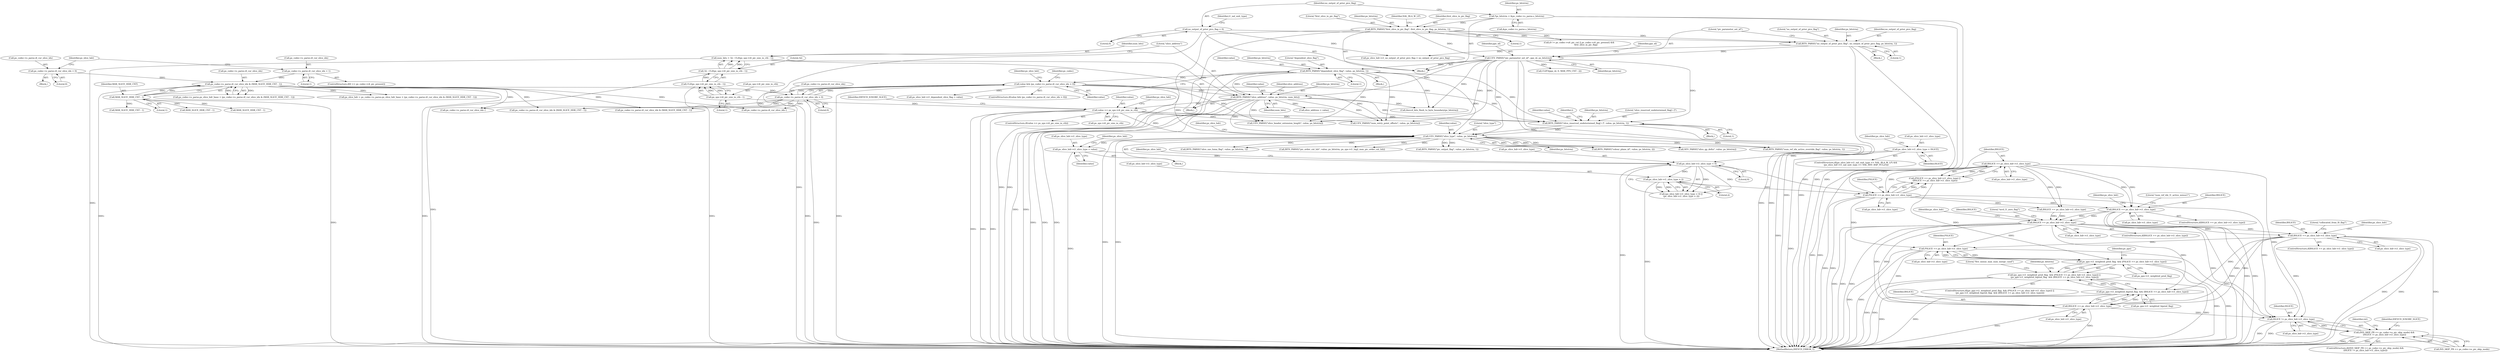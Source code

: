 digraph "0_Android_913d9e8d93d6b81bb8eac3fc2c1426651f5b259d@pointer" {
"1001197" [label="(Call,BSLICE == ps_slice_hdr->i1_slice_type)"];
"1001164" [label="(Call,BSLICE == ps_slice_hdr->i1_slice_type)"];
"1001159" [label="(Call,PSLICE == ps_slice_hdr->i1_slice_type)"];
"1000621" [label="(Call,ps_slice_hdr->i1_slice_type < 0)"];
"1000597" [label="(Call,ps_slice_hdr->i1_slice_type = value)"];
"1000593" [label="(Call,UEV_PARSE(\"slice_type\", value, ps_bitstrm))"];
"1000588" [label="(Call,BITS_PARSE(\"slice_reserved_undetermined_flag[ i ]\", value, ps_bitstrm, 1))"];
"1000538" [label="(Call,value >= ps_sps->i4_pic_size_in_ctb)"];
"1000529" [label="(Call,BITS_PARSE(\"slice_address\", value, ps_bitstrm, num_bits))"];
"1000429" [label="(Call,value && (ps_codec->s_parse.i4_cur_slice_idx > 0))"];
"1000423" [label="(Call,BITS_PARSE(\"dependent_slice_flag\", value, ps_bitstrm, 1))"];
"1000210" [label="(Call,UEV_PARSE(\"pic_parameter_set_id\", pps_id, ps_bitstrm))"];
"1000191" [label="(Call,BITS_PARSE(\"first_slice_in_pic_flag\", first_slice_in_pic_flag, ps_bitstrm, 1))"];
"1000148" [label="(Call,*ps_bitstrm = &ps_codec->s_parse.s_bitstrm)"];
"1000205" [label="(Call,BITS_PARSE(\"no_output_of_prior_pics_flag\", no_output_of_prior_pics_flag, ps_bitstrm, 1))"];
"1000160" [label="(Call,no_output_of_prior_pics_flag = 0)"];
"1000431" [label="(Call,ps_codec->s_parse.i4_cur_slice_idx > 0)"];
"1000406" [label="(Call,ps_codec->s_parse.i4_cur_slice_idx & (MAX_SLICE_HDR_CNT - 1))"];
"1000376" [label="(Call,ps_codec->s_parse.i4_cur_slice_idx = 0)"];
"1000391" [label="(Call,ps_codec->s_parse.i4_cur_slice_idx = 1)"];
"1000412" [label="(Call,MAX_SLICE_HDR_CNT - 1)"];
"1000519" [label="(Call,num_bits = 32 - CLZ(ps_sps->i4_pic_size_in_ctb - 1))"];
"1000521" [label="(Call,32 - CLZ(ps_sps->i4_pic_size_in_ctb - 1))"];
"1000523" [label="(Call,CLZ(ps_sps->i4_pic_size_in_ctb - 1))"];
"1000524" [label="(Call,ps_sps->i4_pic_size_in_ctb - 1)"];
"1000614" [label="(Call,ps_slice_hdr->i1_slice_type = ISLICE)"];
"1000626" [label="(Call,ps_slice_hdr->i1_slice_type > 2)"];
"1001297" [label="(Call,BSLICE == ps_slice_hdr->i1_slice_type)"];
"1001349" [label="(Call,BSLICE == ps_slice_hdr->i1_slice_type)"];
"1001414" [label="(Call,PSLICE == ps_slice_hdr->i1_slice_type)"];
"1001410" [label="(Call,ps_pps->i1_weighted_pred_flag  && (PSLICE == ps_slice_hdr->i1_slice_type))"];
"1001409" [label="(Call,(ps_pps->i1_weighted_pred_flag  && (PSLICE == ps_slice_hdr->i1_slice_type)) ||\n (ps_pps->i1_weighted_bipred_flag  && (BSLICE == ps_slice_hdr->i1_slice_type)))"];
"1001423" [label="(Call,BSLICE == ps_slice_hdr->i1_slice_type)"];
"1001419" [label="(Call,ps_pps->i1_weighted_bipred_flag  && (BSLICE == ps_slice_hdr->i1_slice_type))"];
"1002610" [label="(Call,ISLICE != ps_slice_hdr->i1_slice_type)"];
"1002604" [label="(Call,(IVD_SKIP_PB == ps_codec->e_pic_skip_mode) &&\n (ISLICE != ps_slice_hdr->i1_slice_type))"];
"1000519" [label="(Call,num_bits = 32 - CLZ(ps_sps->i4_pic_size_in_ctb - 1))"];
"1001408" [label="(ControlStructure,if((ps_pps->i1_weighted_pred_flag  && (PSLICE == ps_slice_hdr->i1_slice_type)) ||\n (ps_pps->i1_weighted_bipred_flag  && (BSLICE == ps_slice_hdr->i1_slice_type))))"];
"1000382" [label="(Literal,0)"];
"1001159" [label="(Call,PSLICE == ps_slice_hdr->i1_slice_type)"];
"1001416" [label="(Call,ps_slice_hdr->i1_slice_type)"];
"1002620" [label="(MethodReturn,IHEVCD_ERROR_T)"];
"1000391" [label="(Call,ps_codec->s_parse.i4_cur_slice_idx = 1)"];
"1001455" [label="(Call,SEV_PARSE(\"slice_qp_delta\", value, ps_bitstrm))"];
"1002605" [label="(Call,IVD_SKIP_PB == ps_codec->e_pic_skip_mode)"];
"1001158" [label="(Call,(PSLICE == ps_slice_hdr->i1_slice_type) ||\n (BSLICE == ps_slice_hdr->i1_slice_type))"];
"1000199" [label="(Identifier,NAL_BLA_W_LP)"];
"1000533" [label="(Identifier,num_bits)"];
"1000375" [label="(Block,)"];
"1000595" [label="(Identifier,value)"];
"1000590" [label="(Identifier,value)"];
"1000622" [label="(Call,ps_slice_hdr->i1_slice_type)"];
"1000207" [label="(Identifier,no_output_of_prior_pics_flag)"];
"1001421" [label="(Identifier,ps_pps)"];
"1000628" [label="(Identifier,ps_slice_hdr)"];
"1000191" [label="(Call,BITS_PARSE(\"first_slice_in_pic_flag\", first_slice_in_pic_flag, ps_bitstrm, 1))"];
"1000528" [label="(Literal,1)"];
"1000376" [label="(Call,ps_codec->s_parse.i4_cur_slice_idx = 0)"];
"1000555" [label="(Block,)"];
"1002604" [label="(Call,(IVD_SKIP_PB == ps_codec->e_pic_skip_mode) &&\n (ISLICE != ps_slice_hdr->i1_slice_type))"];
"1001410" [label="(Call,ps_pps->i1_weighted_pred_flag  && (PSLICE == ps_slice_hdr->i1_slice_type))"];
"1001170" [label="(Call,BITS_PARSE(\"num_ref_idx_active_override_flag\", value, ps_bitstrm, 1))"];
"1000377" [label="(Call,ps_codec->s_parse.i4_cur_slice_idx)"];
"1001164" [label="(Call,BSLICE == ps_slice_hdr->i1_slice_type)"];
"1001772" [label="(Call,ps_codec->s_parse.i4_cur_slice_idx--)"];
"1000161" [label="(Identifier,no_output_of_prior_pics_flag)"];
"1000532" [label="(Identifier,ps_bitstrm)"];
"1000586" [label="(Identifier,i)"];
"1001204" [label="(Literal,\"num_ref_idx_l1_active_minus1\")"];
"1000594" [label="(Literal,\"slice_type\")"];
"1002603" [label="(ControlStructure,if((IVD_SKIP_PB == ps_codec->e_pic_skip_mode) &&\n (ISLICE != ps_slice_hdr->i1_slice_type)))"];
"1001107" [label="(Call,BITS_PARSE(\"slice_sao_luma_flag\", value, ps_bitstrm, 1))"];
"1000601" [label="(Identifier,value)"];
"1001415" [label="(Identifier,PSLICE)"];
"1000162" [label="(Literal,0)"];
"1000517" [label="(Block,)"];
"1001423" [label="(Call,BSLICE == ps_slice_hdr->i1_slice_type)"];
"1000614" [label="(Call,ps_slice_hdr->i1_slice_type = ISLICE)"];
"1000615" [label="(Call,ps_slice_hdr->i1_slice_type)"];
"1000285" [label="(Call,(0 != ps_codec->u4_pic_cnt || ps_codec->i4_pic_present) &&\n                    first_slice_in_pic_flag)"];
"1000206" [label="(Literal,\"no_output_of_prior_pics_flag\")"];
"1000591" [label="(Identifier,ps_bitstrm)"];
"1000625" [label="(Literal,0)"];
"1002527" [label="(Call,MAX_SLICE_HDR_CNT - 1)"];
"1000683" [label="(Call,BITS_PARSE(\"pic_order_cnt_lsb\", value, ps_bitstrm, ps_sps->i1_log2_max_pic_order_cnt_lsb))"];
"1000437" [label="(Literal,0)"];
"1000530" [label="(Literal,\"slice_address\")"];
"1000502" [label="(Call,ps_slice_hdr->i1_no_output_of_prior_pics_flag = no_output_of_prior_pics_flag)"];
"1000620" [label="(Call,(ps_slice_hdr->i1_slice_type < 0) ||\n (ps_slice_hdr->i1_slice_type > 2))"];
"1000204" [label="(Block,)"];
"1001425" [label="(Call,ps_slice_hdr->i1_slice_type)"];
"1001165" [label="(Identifier,BSLICE)"];
"1000461" [label="(Call,ps_slice_hdr->i1_dependent_slice_flag = value)"];
"1000587" [label="(Block,)"];
"1000630" [label="(Literal,2)"];
"1002612" [label="(Call,ps_slice_hdr->i1_slice_type)"];
"1000212" [label="(Identifier,pps_id)"];
"1000205" [label="(Call,BITS_PARSE(\"no_output_of_prior_pics_flag\", no_output_of_prior_pics_flag, ps_bitstrm, 1))"];
"1000597" [label="(Call,ps_slice_hdr->i1_slice_type = value)"];
"1000413" [label="(Identifier,MAX_SLICE_HDR_CNT)"];
"1001296" [label="(ControlStructure,if(BSLICE == ps_slice_hdr->i1_slice_type))"];
"1001199" [label="(Call,ps_slice_hdr->i1_slice_type)"];
"1000422" [label="(Block,)"];
"1000428" [label="(ControlStructure,if(value && (ps_codec->s_parse.i4_cur_slice_idx > 0)))"];
"1000432" [label="(Call,ps_codec->s_parse.i4_cur_slice_idx)"];
"1000531" [label="(Identifier,value)"];
"1000623" [label="(Identifier,ps_slice_hdr)"];
"1001351" [label="(Call,ps_slice_hdr->i1_slice_type)"];
"1000150" [label="(Call,&ps_codec->s_parse.s_bitstrm)"];
"1000216" [label="(Call,CLIP3(pps_id, 0, MAX_PPS_CNT - 2))"];
"1001430" [label="(Identifier,ps_bitstrm)"];
"1000165" [label="(Identifier,i1_nal_unit_type)"];
"1002521" [label="(Call,ps_codec->s_parse.i4_cur_slice_idx & (MAX_SLICE_HDR_CNT - 1))"];
"1000618" [label="(Identifier,ISLICE)"];
"1001424" [label="(Identifier,BSLICE)"];
"1000535" [label="(Identifier,slice_address)"];
"1001348" [label="(ControlStructure,if(BSLICE == ps_slice_hdr->i1_slice_type))"];
"1001411" [label="(Call,ps_pps->i1_weighted_pred_flag)"];
"1000209" [label="(Literal,1)"];
"1000593" [label="(Call,UEV_PARSE(\"slice_type\", value, ps_bitstrm))"];
"1001315" [label="(Identifier,ps_slice_hdr)"];
"1002017" [label="(Call,ihevcd_bits_flush_to_byte_boundary(ps_bitstrm))"];
"1000160" [label="(Call,no_output_of_prior_pics_flag = 0)"];
"1000589" [label="(Literal,\"slice_reserved_undetermined_flag[ i ]\")"];
"1001166" [label="(Call,ps_slice_hdr->i1_slice_type)"];
"1000430" [label="(Identifier,value)"];
"1000521" [label="(Call,32 - CLZ(ps_sps->i4_pic_size_in_ctb - 1))"];
"1000132" [label="(Block,)"];
"1001196" [label="(ControlStructure,if(BSLICE == ps_slice_hdr->i1_slice_type))"];
"1001297" [label="(Call,BSLICE == ps_slice_hdr->i1_slice_type)"];
"1001299" [label="(Call,ps_slice_hdr->i1_slice_type)"];
"1000385" [label="(ControlStructure,if(0 == ps_codec->i4_pic_present))"];
"1000529" [label="(Call,BITS_PARSE(\"slice_address\", value, ps_bitstrm, num_bits))"];
"1002610" [label="(Call,ISLICE != ps_slice_hdr->i1_slice_type)"];
"1000463" [label="(Identifier,ps_slice_hdr)"];
"1000392" [label="(Call,ps_codec->s_parse.i4_cur_slice_idx)"];
"1000537" [label="(ControlStructure,if(value >= ps_sps->i4_pic_size_in_ctb))"];
"1000425" [label="(Identifier,value)"];
"1001419" [label="(Call,ps_pps->i1_weighted_bipred_flag  && (BSLICE == ps_slice_hdr->i1_slice_type))"];
"1000599" [label="(Identifier,ps_slice_hdr)"];
"1000426" [label="(Identifier,ps_bitstrm)"];
"1000588" [label="(Call,BITS_PARSE(\"slice_reserved_undetermined_flag[ i ]\", value, ps_bitstrm, 1))"];
"1001350" [label="(Identifier,BSLICE)"];
"1000193" [label="(Identifier,first_slice_in_pic_flag)"];
"1000431" [label="(Call,ps_codec->s_parse.i4_cur_slice_idx > 0)"];
"1000520" [label="(Identifier,num_bits)"];
"1000407" [label="(Call,ps_codec->s_parse.i4_cur_slice_idx)"];
"1000208" [label="(Identifier,ps_bitstrm)"];
"1000211" [label="(Literal,\"pic_parameter_set_id\")"];
"1000406" [label="(Call,ps_codec->s_parse.i4_cur_slice_idx & (MAX_SLICE_HDR_CNT - 1))"];
"1000627" [label="(Call,ps_slice_hdr->i1_slice_type)"];
"1000626" [label="(Call,ps_slice_hdr->i1_slice_type > 2)"];
"1000400" [label="(Call,ps_codec->s_parse.ps_slice_hdr_base + (ps_codec->s_parse.i4_cur_slice_idx & (MAX_SLICE_HDR_CNT - 1)))"];
"1000192" [label="(Literal,\"first_slice_in_pic_flag\")"];
"1000195" [label="(Literal,1)"];
"1000210" [label="(Call,UEV_PARSE(\"pic_parameter_set_id\", pps_id, ps_bitstrm))"];
"1001160" [label="(Identifier,PSLICE)"];
"1000660" [label="(Call,BITS_PARSE(\"colour_plane_id\", value, ps_bitstrm, 2))"];
"1002611" [label="(Identifier,ISLICE)"];
"1001198" [label="(Identifier,BSLICE)"];
"1001224" [label="(Call,BSLICE == ps_slice_hdr->i1_slice_type)"];
"1000423" [label="(Call,BITS_PARSE(\"dependent_slice_flag\", value, ps_bitstrm, 1))"];
"1000397" [label="(Literal,1)"];
"1000429" [label="(Call,value && (ps_codec->s_parse.i4_cur_slice_idx > 0))"];
"1001809" [label="(Call,MAX_SLICE_HDR_CNT - 1)"];
"1000399" [label="(Identifier,ps_slice_hdr)"];
"1001991" [label="(Call,UEV_PARSE(\"slice_header_extension_length\", value, ps_bitstrm))"];
"1001161" [label="(Call,ps_slice_hdr->i1_slice_type)"];
"1001356" [label="(Literal,\"collocated_from_l0_flag\")"];
"1001420" [label="(Call,ps_pps->i1_weighted_bipred_flag)"];
"1002619" [label="(Identifier,ret)"];
"1001369" [label="(Identifier,ps_slice_hdr)"];
"1001414" [label="(Call,PSLICE == ps_slice_hdr->i1_slice_type)"];
"1001239" [label="(Identifier,ps_slice_hdr)"];
"1000638" [label="(Call,BITS_PARSE(\"pic_output_flag\", value, ps_bitstrm, 1))"];
"1000539" [label="(Identifier,value)"];
"1001409" [label="(Call,(ps_pps->i1_weighted_pred_flag  && (PSLICE == ps_slice_hdr->i1_slice_type)) ||\n (ps_pps->i1_weighted_bipred_flag  && (BSLICE == ps_slice_hdr->i1_slice_type)))"];
"1001197" [label="(Call,BSLICE == ps_slice_hdr->i1_slice_type)"];
"1000602" [label="(ControlStructure,if((ps_slice_hdr->i1_nal_unit_type >= NAL_BLA_W_LP) &&\n (ps_slice_hdr->i1_nal_unit_type <= NAL_RSV_RAP_VCL23)))"];
"1000447" [label="(Call,MAX_SLICE_HDR_CNT - 1)"];
"1000525" [label="(Call,ps_sps->i4_pic_size_in_ctb)"];
"1000194" [label="(Identifier,ps_bitstrm)"];
"1001435" [label="(Literal,\"five_minus_max_num_merge_cand\")"];
"1000213" [label="(Identifier,ps_bitstrm)"];
"1000440" [label="(Identifier,ps_codec)"];
"1000534" [label="(Call,slice_address = value)"];
"1001298" [label="(Identifier,BSLICE)"];
"1001304" [label="(Literal,\"mvd_l1_zero_flag\")"];
"1000424" [label="(Literal,\"dependent_slice_flag\")"];
"1000427" [label="(Literal,1)"];
"1000553" [label="(Identifier,ps_slice_hdr)"];
"1000398" [label="(Call,ps_slice_hdr = ps_codec->s_parse.ps_slice_hdr_base + (ps_codec->s_parse.i4_cur_slice_idx & (MAX_SLICE_HDR_CNT - 1)))"];
"1000522" [label="(Literal,32)"];
"1000441" [label="(Call,ps_codec->s_parse.i4_cur_slice_idx & (MAX_SLICE_HDR_CNT - 1))"];
"1000621" [label="(Call,ps_slice_hdr->i1_slice_type < 0)"];
"1000540" [label="(Call,ps_sps->i4_pic_size_in_ctb)"];
"1000149" [label="(Identifier,ps_bitstrm)"];
"1000524" [label="(Call,ps_sps->i4_pic_size_in_ctb - 1)"];
"1001884" [label="(Call,UEV_PARSE(\"num_entry_point_offsets\", value, ps_bitstrm))"];
"1000598" [label="(Call,ps_slice_hdr->i1_slice_type)"];
"1000544" [label="(Identifier,IHEVCD_IGNORE_SLICE)"];
"1000606" [label="(Identifier,ps_slice_hdr)"];
"1000592" [label="(Literal,1)"];
"1000596" [label="(Identifier,ps_bitstrm)"];
"1001349" [label="(Call,BSLICE == ps_slice_hdr->i1_slice_type)"];
"1000538" [label="(Call,value >= ps_sps->i4_pic_size_in_ctb)"];
"1000414" [label="(Literal,1)"];
"1000148" [label="(Call,*ps_bitstrm = &ps_codec->s_parse.s_bitstrm)"];
"1000523" [label="(Call,CLZ(ps_sps->i4_pic_size_in_ctb - 1))"];
"1001713" [label="(Call,ps_codec->s_parse.i4_cur_slice_idx--)"];
"1000412" [label="(Call,MAX_SLICE_HDR_CNT - 1)"];
"1002617" [label="(Identifier,IHEVCD_IGNORE_SLICE)"];
"1000215" [label="(Identifier,pps_id)"];
"1001197" -> "1001196"  [label="AST: "];
"1001197" -> "1001199"  [label="CFG: "];
"1001198" -> "1001197"  [label="AST: "];
"1001199" -> "1001197"  [label="AST: "];
"1001204" -> "1001197"  [label="CFG: "];
"1001239" -> "1001197"  [label="CFG: "];
"1001197" -> "1002620"  [label="DDG: "];
"1001197" -> "1002620"  [label="DDG: "];
"1001197" -> "1002620"  [label="DDG: "];
"1001164" -> "1001197"  [label="DDG: "];
"1001164" -> "1001197"  [label="DDG: "];
"1001159" -> "1001197"  [label="DDG: "];
"1001197" -> "1001297"  [label="DDG: "];
"1001197" -> "1001297"  [label="DDG: "];
"1001164" -> "1001158"  [label="AST: "];
"1001164" -> "1001166"  [label="CFG: "];
"1001165" -> "1001164"  [label="AST: "];
"1001166" -> "1001164"  [label="AST: "];
"1001158" -> "1001164"  [label="CFG: "];
"1001164" -> "1002620"  [label="DDG: "];
"1001164" -> "1002620"  [label="DDG: "];
"1001164" -> "1001158"  [label="DDG: "];
"1001164" -> "1001158"  [label="DDG: "];
"1001159" -> "1001164"  [label="DDG: "];
"1001164" -> "1001224"  [label="DDG: "];
"1001164" -> "1001224"  [label="DDG: "];
"1001164" -> "1002610"  [label="DDG: "];
"1001159" -> "1001158"  [label="AST: "];
"1001159" -> "1001161"  [label="CFG: "];
"1001160" -> "1001159"  [label="AST: "];
"1001161" -> "1001159"  [label="AST: "];
"1001165" -> "1001159"  [label="CFG: "];
"1001158" -> "1001159"  [label="CFG: "];
"1001159" -> "1002620"  [label="DDG: "];
"1001159" -> "1002620"  [label="DDG: "];
"1001159" -> "1001158"  [label="DDG: "];
"1001159" -> "1001158"  [label="DDG: "];
"1000621" -> "1001159"  [label="DDG: "];
"1000626" -> "1001159"  [label="DDG: "];
"1001159" -> "1001224"  [label="DDG: "];
"1001159" -> "1001414"  [label="DDG: "];
"1001159" -> "1002610"  [label="DDG: "];
"1000621" -> "1000620"  [label="AST: "];
"1000621" -> "1000625"  [label="CFG: "];
"1000622" -> "1000621"  [label="AST: "];
"1000625" -> "1000621"  [label="AST: "];
"1000628" -> "1000621"  [label="CFG: "];
"1000620" -> "1000621"  [label="CFG: "];
"1000621" -> "1002620"  [label="DDG: "];
"1000621" -> "1000620"  [label="DDG: "];
"1000621" -> "1000620"  [label="DDG: "];
"1000597" -> "1000621"  [label="DDG: "];
"1000614" -> "1000621"  [label="DDG: "];
"1000621" -> "1000626"  [label="DDG: "];
"1000597" -> "1000555"  [label="AST: "];
"1000597" -> "1000601"  [label="CFG: "];
"1000598" -> "1000597"  [label="AST: "];
"1000601" -> "1000597"  [label="AST: "];
"1000606" -> "1000597"  [label="CFG: "];
"1000597" -> "1002620"  [label="DDG: "];
"1000593" -> "1000597"  [label="DDG: "];
"1000593" -> "1000555"  [label="AST: "];
"1000593" -> "1000596"  [label="CFG: "];
"1000594" -> "1000593"  [label="AST: "];
"1000595" -> "1000593"  [label="AST: "];
"1000596" -> "1000593"  [label="AST: "];
"1000599" -> "1000593"  [label="CFG: "];
"1000593" -> "1002620"  [label="DDG: "];
"1000593" -> "1002620"  [label="DDG: "];
"1000588" -> "1000593"  [label="DDG: "];
"1000588" -> "1000593"  [label="DDG: "];
"1000538" -> "1000593"  [label="DDG: "];
"1000429" -> "1000593"  [label="DDG: "];
"1000423" -> "1000593"  [label="DDG: "];
"1000210" -> "1000593"  [label="DDG: "];
"1000529" -> "1000593"  [label="DDG: "];
"1000593" -> "1000638"  [label="DDG: "];
"1000593" -> "1000638"  [label="DDG: "];
"1000593" -> "1000660"  [label="DDG: "];
"1000593" -> "1000660"  [label="DDG: "];
"1000593" -> "1000683"  [label="DDG: "];
"1000593" -> "1000683"  [label="DDG: "];
"1000593" -> "1001107"  [label="DDG: "];
"1000593" -> "1001107"  [label="DDG: "];
"1000593" -> "1001170"  [label="DDG: "];
"1000593" -> "1001170"  [label="DDG: "];
"1000593" -> "1001455"  [label="DDG: "];
"1000593" -> "1001455"  [label="DDG: "];
"1000588" -> "1000587"  [label="AST: "];
"1000588" -> "1000592"  [label="CFG: "];
"1000589" -> "1000588"  [label="AST: "];
"1000590" -> "1000588"  [label="AST: "];
"1000591" -> "1000588"  [label="AST: "];
"1000592" -> "1000588"  [label="AST: "];
"1000586" -> "1000588"  [label="CFG: "];
"1000588" -> "1002620"  [label="DDG: "];
"1000538" -> "1000588"  [label="DDG: "];
"1000429" -> "1000588"  [label="DDG: "];
"1000423" -> "1000588"  [label="DDG: "];
"1000210" -> "1000588"  [label="DDG: "];
"1000529" -> "1000588"  [label="DDG: "];
"1000538" -> "1000537"  [label="AST: "];
"1000538" -> "1000540"  [label="CFG: "];
"1000539" -> "1000538"  [label="AST: "];
"1000540" -> "1000538"  [label="AST: "];
"1000544" -> "1000538"  [label="CFG: "];
"1000553" -> "1000538"  [label="CFG: "];
"1000538" -> "1002620"  [label="DDG: "];
"1000538" -> "1002620"  [label="DDG: "];
"1000538" -> "1002620"  [label="DDG: "];
"1000529" -> "1000538"  [label="DDG: "];
"1000524" -> "1000538"  [label="DDG: "];
"1000538" -> "1001884"  [label="DDG: "];
"1000538" -> "1001991"  [label="DDG: "];
"1000529" -> "1000517"  [label="AST: "];
"1000529" -> "1000533"  [label="CFG: "];
"1000530" -> "1000529"  [label="AST: "];
"1000531" -> "1000529"  [label="AST: "];
"1000532" -> "1000529"  [label="AST: "];
"1000533" -> "1000529"  [label="AST: "];
"1000535" -> "1000529"  [label="CFG: "];
"1000529" -> "1002620"  [label="DDG: "];
"1000529" -> "1002620"  [label="DDG: "];
"1000529" -> "1002620"  [label="DDG: "];
"1000429" -> "1000529"  [label="DDG: "];
"1000423" -> "1000529"  [label="DDG: "];
"1000210" -> "1000529"  [label="DDG: "];
"1000519" -> "1000529"  [label="DDG: "];
"1000529" -> "1000534"  [label="DDG: "];
"1000529" -> "1001884"  [label="DDG: "];
"1000529" -> "1001991"  [label="DDG: "];
"1000529" -> "1002017"  [label="DDG: "];
"1000429" -> "1000428"  [label="AST: "];
"1000429" -> "1000430"  [label="CFG: "];
"1000429" -> "1000431"  [label="CFG: "];
"1000430" -> "1000429"  [label="AST: "];
"1000431" -> "1000429"  [label="AST: "];
"1000440" -> "1000429"  [label="CFG: "];
"1000463" -> "1000429"  [label="CFG: "];
"1000429" -> "1002620"  [label="DDG: "];
"1000429" -> "1002620"  [label="DDG: "];
"1000423" -> "1000429"  [label="DDG: "];
"1000431" -> "1000429"  [label="DDG: "];
"1000431" -> "1000429"  [label="DDG: "];
"1000429" -> "1000461"  [label="DDG: "];
"1000429" -> "1001884"  [label="DDG: "];
"1000429" -> "1001991"  [label="DDG: "];
"1000423" -> "1000422"  [label="AST: "];
"1000423" -> "1000427"  [label="CFG: "];
"1000424" -> "1000423"  [label="AST: "];
"1000425" -> "1000423"  [label="AST: "];
"1000426" -> "1000423"  [label="AST: "];
"1000427" -> "1000423"  [label="AST: "];
"1000430" -> "1000423"  [label="CFG: "];
"1000423" -> "1002620"  [label="DDG: "];
"1000423" -> "1002620"  [label="DDG: "];
"1000210" -> "1000423"  [label="DDG: "];
"1000423" -> "1001884"  [label="DDG: "];
"1000423" -> "1001991"  [label="DDG: "];
"1000423" -> "1002017"  [label="DDG: "];
"1000210" -> "1000132"  [label="AST: "];
"1000210" -> "1000213"  [label="CFG: "];
"1000211" -> "1000210"  [label="AST: "];
"1000212" -> "1000210"  [label="AST: "];
"1000213" -> "1000210"  [label="AST: "];
"1000215" -> "1000210"  [label="CFG: "];
"1000210" -> "1002620"  [label="DDG: "];
"1000210" -> "1002620"  [label="DDG: "];
"1000191" -> "1000210"  [label="DDG: "];
"1000205" -> "1000210"  [label="DDG: "];
"1000210" -> "1000216"  [label="DDG: "];
"1000210" -> "1001884"  [label="DDG: "];
"1000210" -> "1001991"  [label="DDG: "];
"1000210" -> "1002017"  [label="DDG: "];
"1000191" -> "1000132"  [label="AST: "];
"1000191" -> "1000195"  [label="CFG: "];
"1000192" -> "1000191"  [label="AST: "];
"1000193" -> "1000191"  [label="AST: "];
"1000194" -> "1000191"  [label="AST: "];
"1000195" -> "1000191"  [label="AST: "];
"1000199" -> "1000191"  [label="CFG: "];
"1000191" -> "1002620"  [label="DDG: "];
"1000191" -> "1002620"  [label="DDG: "];
"1000148" -> "1000191"  [label="DDG: "];
"1000191" -> "1000205"  [label="DDG: "];
"1000191" -> "1000285"  [label="DDG: "];
"1000148" -> "1000132"  [label="AST: "];
"1000148" -> "1000150"  [label="CFG: "];
"1000149" -> "1000148"  [label="AST: "];
"1000150" -> "1000148"  [label="AST: "];
"1000161" -> "1000148"  [label="CFG: "];
"1000148" -> "1002620"  [label="DDG: "];
"1000148" -> "1002620"  [label="DDG: "];
"1000205" -> "1000204"  [label="AST: "];
"1000205" -> "1000209"  [label="CFG: "];
"1000206" -> "1000205"  [label="AST: "];
"1000207" -> "1000205"  [label="AST: "];
"1000208" -> "1000205"  [label="AST: "];
"1000209" -> "1000205"  [label="AST: "];
"1000211" -> "1000205"  [label="CFG: "];
"1000205" -> "1002620"  [label="DDG: "];
"1000205" -> "1002620"  [label="DDG: "];
"1000160" -> "1000205"  [label="DDG: "];
"1000205" -> "1000502"  [label="DDG: "];
"1000160" -> "1000132"  [label="AST: "];
"1000160" -> "1000162"  [label="CFG: "];
"1000161" -> "1000160"  [label="AST: "];
"1000162" -> "1000160"  [label="AST: "];
"1000165" -> "1000160"  [label="CFG: "];
"1000160" -> "1002620"  [label="DDG: "];
"1000160" -> "1000502"  [label="DDG: "];
"1000431" -> "1000437"  [label="CFG: "];
"1000432" -> "1000431"  [label="AST: "];
"1000437" -> "1000431"  [label="AST: "];
"1000431" -> "1002620"  [label="DDG: "];
"1000406" -> "1000431"  [label="DDG: "];
"1000431" -> "1000441"  [label="DDG: "];
"1000431" -> "1001713"  [label="DDG: "];
"1000431" -> "1001772"  [label="DDG: "];
"1000431" -> "1002521"  [label="DDG: "];
"1000406" -> "1000400"  [label="AST: "];
"1000406" -> "1000412"  [label="CFG: "];
"1000407" -> "1000406"  [label="AST: "];
"1000412" -> "1000406"  [label="AST: "];
"1000400" -> "1000406"  [label="CFG: "];
"1000406" -> "1002620"  [label="DDG: "];
"1000406" -> "1002620"  [label="DDG: "];
"1000406" -> "1000398"  [label="DDG: "];
"1000406" -> "1000398"  [label="DDG: "];
"1000406" -> "1000400"  [label="DDG: "];
"1000406" -> "1000400"  [label="DDG: "];
"1000376" -> "1000406"  [label="DDG: "];
"1000391" -> "1000406"  [label="DDG: "];
"1000412" -> "1000406"  [label="DDG: "];
"1000412" -> "1000406"  [label="DDG: "];
"1000406" -> "1000441"  [label="DDG: "];
"1000406" -> "1001713"  [label="DDG: "];
"1000406" -> "1001772"  [label="DDG: "];
"1000406" -> "1002521"  [label="DDG: "];
"1000376" -> "1000375"  [label="AST: "];
"1000376" -> "1000382"  [label="CFG: "];
"1000377" -> "1000376"  [label="AST: "];
"1000382" -> "1000376"  [label="AST: "];
"1000399" -> "1000376"  [label="CFG: "];
"1000391" -> "1000385"  [label="AST: "];
"1000391" -> "1000397"  [label="CFG: "];
"1000392" -> "1000391"  [label="AST: "];
"1000397" -> "1000391"  [label="AST: "];
"1000399" -> "1000391"  [label="CFG: "];
"1000412" -> "1000414"  [label="CFG: "];
"1000413" -> "1000412"  [label="AST: "];
"1000414" -> "1000412"  [label="AST: "];
"1000412" -> "1002620"  [label="DDG: "];
"1000412" -> "1000447"  [label="DDG: "];
"1000412" -> "1001809"  [label="DDG: "];
"1000412" -> "1002527"  [label="DDG: "];
"1000519" -> "1000517"  [label="AST: "];
"1000519" -> "1000521"  [label="CFG: "];
"1000520" -> "1000519"  [label="AST: "];
"1000521" -> "1000519"  [label="AST: "];
"1000530" -> "1000519"  [label="CFG: "];
"1000519" -> "1002620"  [label="DDG: "];
"1000521" -> "1000519"  [label="DDG: "];
"1000521" -> "1000519"  [label="DDG: "];
"1000521" -> "1000523"  [label="CFG: "];
"1000522" -> "1000521"  [label="AST: "];
"1000523" -> "1000521"  [label="AST: "];
"1000521" -> "1002620"  [label="DDG: "];
"1000523" -> "1000521"  [label="DDG: "];
"1000523" -> "1000524"  [label="CFG: "];
"1000524" -> "1000523"  [label="AST: "];
"1000523" -> "1002620"  [label="DDG: "];
"1000524" -> "1000523"  [label="DDG: "];
"1000524" -> "1000523"  [label="DDG: "];
"1000524" -> "1000528"  [label="CFG: "];
"1000525" -> "1000524"  [label="AST: "];
"1000528" -> "1000524"  [label="AST: "];
"1000614" -> "1000602"  [label="AST: "];
"1000614" -> "1000618"  [label="CFG: "];
"1000615" -> "1000614"  [label="AST: "];
"1000618" -> "1000614"  [label="AST: "];
"1000623" -> "1000614"  [label="CFG: "];
"1000614" -> "1002620"  [label="DDG: "];
"1000626" -> "1000620"  [label="AST: "];
"1000626" -> "1000630"  [label="CFG: "];
"1000627" -> "1000626"  [label="AST: "];
"1000630" -> "1000626"  [label="AST: "];
"1000620" -> "1000626"  [label="CFG: "];
"1000626" -> "1002620"  [label="DDG: "];
"1000626" -> "1000620"  [label="DDG: "];
"1000626" -> "1000620"  [label="DDG: "];
"1001297" -> "1001296"  [label="AST: "];
"1001297" -> "1001299"  [label="CFG: "];
"1001298" -> "1001297"  [label="AST: "];
"1001299" -> "1001297"  [label="AST: "];
"1001304" -> "1001297"  [label="CFG: "];
"1001315" -> "1001297"  [label="CFG: "];
"1001297" -> "1002620"  [label="DDG: "];
"1001297" -> "1002620"  [label="DDG: "];
"1001297" -> "1002620"  [label="DDG: "];
"1001224" -> "1001297"  [label="DDG: "];
"1001224" -> "1001297"  [label="DDG: "];
"1001297" -> "1001349"  [label="DDG: "];
"1001297" -> "1001349"  [label="DDG: "];
"1001297" -> "1001414"  [label="DDG: "];
"1001297" -> "1001419"  [label="DDG: "];
"1001297" -> "1001423"  [label="DDG: "];
"1001297" -> "1001423"  [label="DDG: "];
"1001297" -> "1002610"  [label="DDG: "];
"1001349" -> "1001348"  [label="AST: "];
"1001349" -> "1001351"  [label="CFG: "];
"1001350" -> "1001349"  [label="AST: "];
"1001351" -> "1001349"  [label="AST: "];
"1001356" -> "1001349"  [label="CFG: "];
"1001369" -> "1001349"  [label="CFG: "];
"1001349" -> "1002620"  [label="DDG: "];
"1001349" -> "1002620"  [label="DDG: "];
"1001349" -> "1002620"  [label="DDG: "];
"1001349" -> "1001414"  [label="DDG: "];
"1001349" -> "1001419"  [label="DDG: "];
"1001349" -> "1001423"  [label="DDG: "];
"1001349" -> "1001423"  [label="DDG: "];
"1001349" -> "1002610"  [label="DDG: "];
"1001414" -> "1001410"  [label="AST: "];
"1001414" -> "1001416"  [label="CFG: "];
"1001415" -> "1001414"  [label="AST: "];
"1001416" -> "1001414"  [label="AST: "];
"1001410" -> "1001414"  [label="CFG: "];
"1001414" -> "1002620"  [label="DDG: "];
"1001414" -> "1002620"  [label="DDG: "];
"1001414" -> "1001410"  [label="DDG: "];
"1001414" -> "1001410"  [label="DDG: "];
"1001414" -> "1001423"  [label="DDG: "];
"1001414" -> "1002610"  [label="DDG: "];
"1001410" -> "1001409"  [label="AST: "];
"1001410" -> "1001411"  [label="CFG: "];
"1001411" -> "1001410"  [label="AST: "];
"1001421" -> "1001410"  [label="CFG: "];
"1001409" -> "1001410"  [label="CFG: "];
"1001410" -> "1002620"  [label="DDG: "];
"1001410" -> "1002620"  [label="DDG: "];
"1001410" -> "1001409"  [label="DDG: "];
"1001410" -> "1001409"  [label="DDG: "];
"1001158" -> "1001410"  [label="DDG: "];
"1001409" -> "1001408"  [label="AST: "];
"1001409" -> "1001419"  [label="CFG: "];
"1001419" -> "1001409"  [label="AST: "];
"1001430" -> "1001409"  [label="CFG: "];
"1001435" -> "1001409"  [label="CFG: "];
"1001409" -> "1002620"  [label="DDG: "];
"1001409" -> "1002620"  [label="DDG: "];
"1001409" -> "1002620"  [label="DDG: "];
"1001419" -> "1001409"  [label="DDG: "];
"1001419" -> "1001409"  [label="DDG: "];
"1001423" -> "1001419"  [label="AST: "];
"1001423" -> "1001425"  [label="CFG: "];
"1001424" -> "1001423"  [label="AST: "];
"1001425" -> "1001423"  [label="AST: "];
"1001419" -> "1001423"  [label="CFG: "];
"1001423" -> "1002620"  [label="DDG: "];
"1001423" -> "1002620"  [label="DDG: "];
"1001423" -> "1001419"  [label="DDG: "];
"1001423" -> "1001419"  [label="DDG: "];
"1001423" -> "1002610"  [label="DDG: "];
"1001419" -> "1001420"  [label="CFG: "];
"1001420" -> "1001419"  [label="AST: "];
"1001419" -> "1002620"  [label="DDG: "];
"1001419" -> "1002620"  [label="DDG: "];
"1002610" -> "1002604"  [label="AST: "];
"1002610" -> "1002612"  [label="CFG: "];
"1002611" -> "1002610"  [label="AST: "];
"1002612" -> "1002610"  [label="AST: "];
"1002604" -> "1002610"  [label="CFG: "];
"1002610" -> "1002620"  [label="DDG: "];
"1002610" -> "1002620"  [label="DDG: "];
"1002610" -> "1002604"  [label="DDG: "];
"1002610" -> "1002604"  [label="DDG: "];
"1002604" -> "1002603"  [label="AST: "];
"1002604" -> "1002605"  [label="CFG: "];
"1002605" -> "1002604"  [label="AST: "];
"1002617" -> "1002604"  [label="CFG: "];
"1002619" -> "1002604"  [label="CFG: "];
"1002604" -> "1002620"  [label="DDG: "];
"1002604" -> "1002620"  [label="DDG: "];
"1002604" -> "1002620"  [label="DDG: "];
"1002605" -> "1002604"  [label="DDG: "];
"1002605" -> "1002604"  [label="DDG: "];
}

